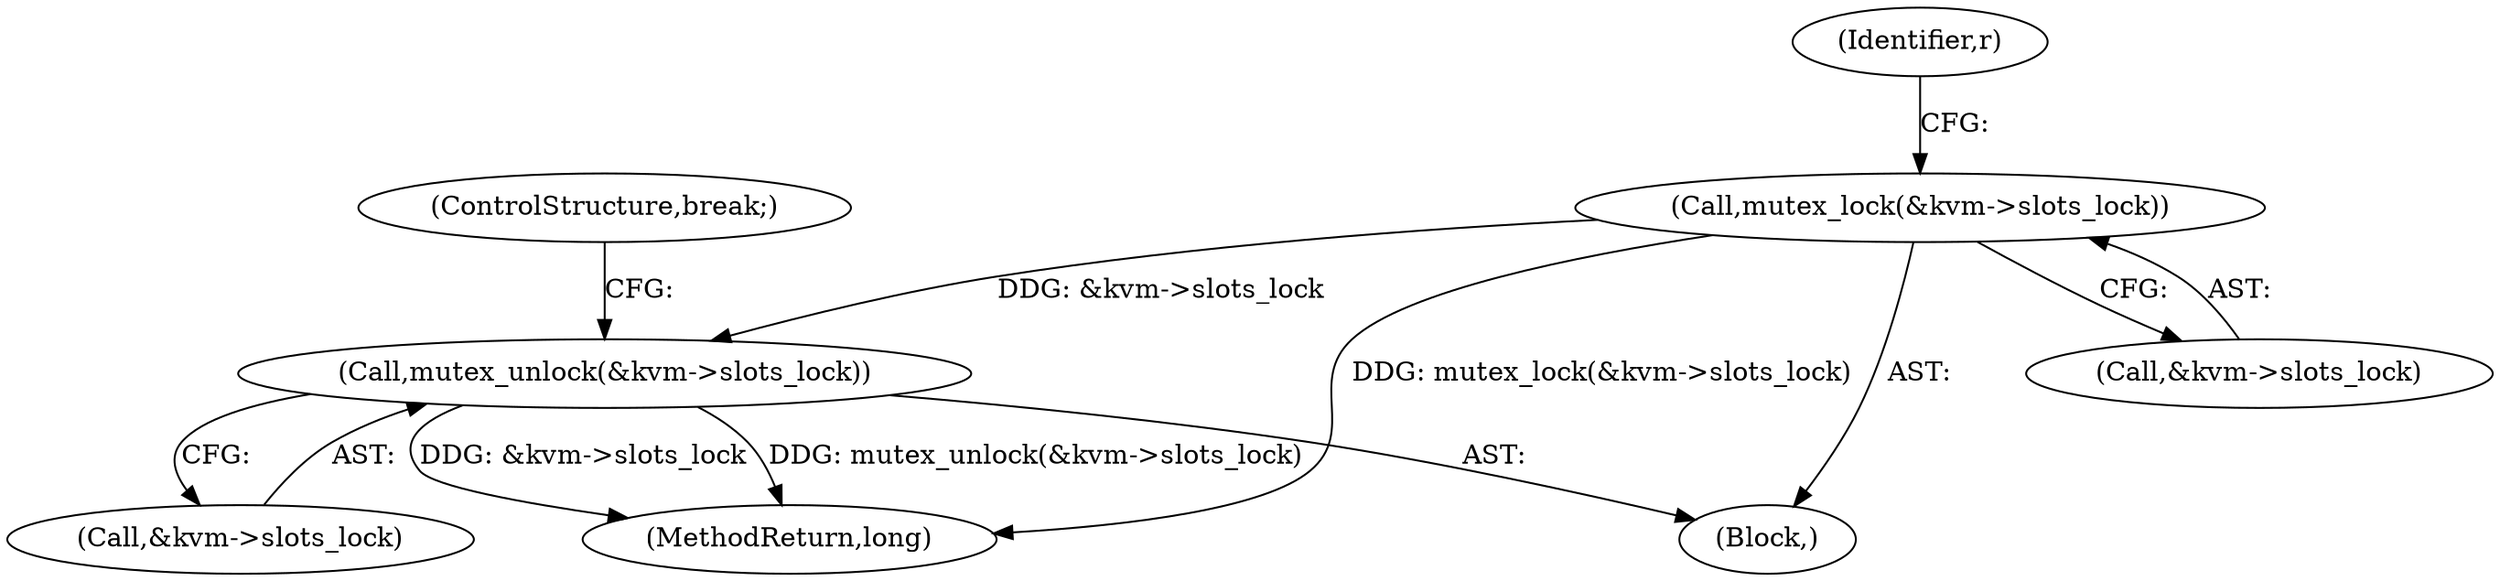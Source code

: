 digraph "0_linux_9c895160d25a76c21b65bad141b08e8d4f99afef@API" {
"1000339" [label="(Call,mutex_lock(&kvm->slots_lock))"];
"1000382" [label="(Call,mutex_unlock(&kvm->slots_lock))"];
"1000383" [label="(Call,&kvm->slots_lock)"];
"1000345" [label="(Identifier,r)"];
"1000913" [label="(MethodReturn,long)"];
"1000340" [label="(Call,&kvm->slots_lock)"];
"1000382" [label="(Call,mutex_unlock(&kvm->slots_lock))"];
"1000128" [label="(Block,)"];
"1000387" [label="(ControlStructure,break;)"];
"1000339" [label="(Call,mutex_lock(&kvm->slots_lock))"];
"1000339" -> "1000128"  [label="AST: "];
"1000339" -> "1000340"  [label="CFG: "];
"1000340" -> "1000339"  [label="AST: "];
"1000345" -> "1000339"  [label="CFG: "];
"1000339" -> "1000913"  [label="DDG: mutex_lock(&kvm->slots_lock)"];
"1000339" -> "1000382"  [label="DDG: &kvm->slots_lock"];
"1000382" -> "1000128"  [label="AST: "];
"1000382" -> "1000383"  [label="CFG: "];
"1000383" -> "1000382"  [label="AST: "];
"1000387" -> "1000382"  [label="CFG: "];
"1000382" -> "1000913"  [label="DDG: &kvm->slots_lock"];
"1000382" -> "1000913"  [label="DDG: mutex_unlock(&kvm->slots_lock)"];
}
